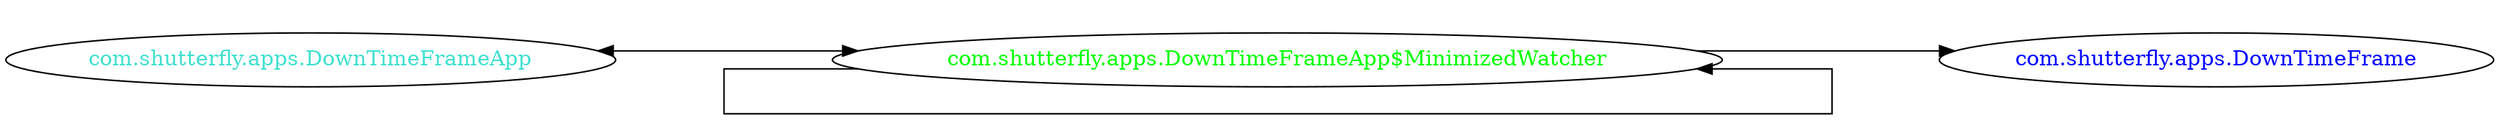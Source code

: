 digraph dependencyGraph {
 concentrate=true;
 ranksep="2.0";
 rankdir="LR"; 
 splines="ortho";
"com.shutterfly.apps.DownTimeFrameApp$MinimizedWatcher" [fontcolor="red"];
"com.shutterfly.apps.DownTimeFrame" [ fontcolor="blue" ];
"com.shutterfly.apps.DownTimeFrameApp$MinimizedWatcher"->"com.shutterfly.apps.DownTimeFrame";
"com.shutterfly.apps.DownTimeFrameApp$MinimizedWatcher" [ fontcolor="green" ];
"com.shutterfly.apps.DownTimeFrameApp$MinimizedWatcher"->"com.shutterfly.apps.DownTimeFrameApp$MinimizedWatcher";
"com.shutterfly.apps.DownTimeFrameApp" [ fontcolor="turquoise" ];
"com.shutterfly.apps.DownTimeFrameApp"->"com.shutterfly.apps.DownTimeFrameApp$MinimizedWatcher" [dir=both];
}